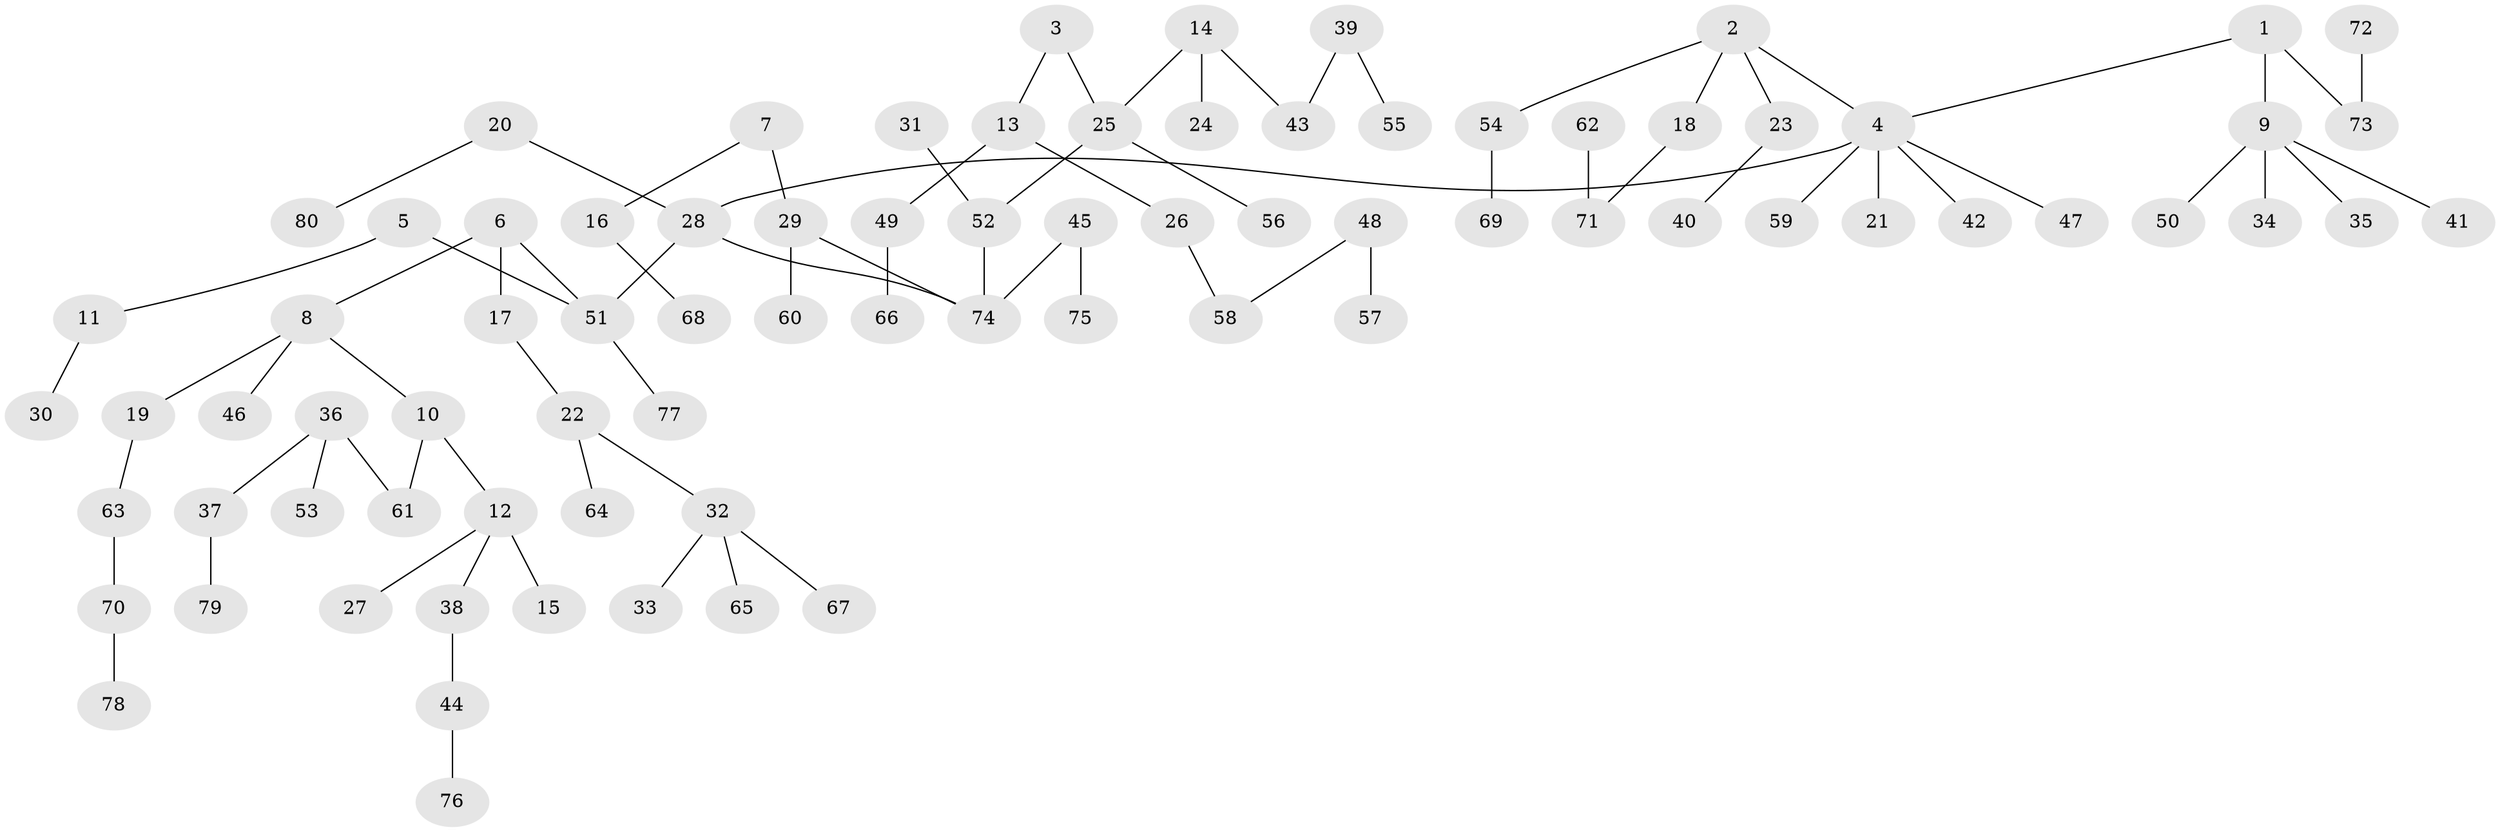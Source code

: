 // original degree distribution, {5: 0.043859649122807015, 8: 0.008771929824561403, 4: 0.06140350877192982, 3: 0.14035087719298245, 2: 0.2807017543859649, 1: 0.4649122807017544}
// Generated by graph-tools (version 1.1) at 2025/37/03/04/25 23:37:26]
// undirected, 80 vertices, 79 edges
graph export_dot {
  node [color=gray90,style=filled];
  1;
  2;
  3;
  4;
  5;
  6;
  7;
  8;
  9;
  10;
  11;
  12;
  13;
  14;
  15;
  16;
  17;
  18;
  19;
  20;
  21;
  22;
  23;
  24;
  25;
  26;
  27;
  28;
  29;
  30;
  31;
  32;
  33;
  34;
  35;
  36;
  37;
  38;
  39;
  40;
  41;
  42;
  43;
  44;
  45;
  46;
  47;
  48;
  49;
  50;
  51;
  52;
  53;
  54;
  55;
  56;
  57;
  58;
  59;
  60;
  61;
  62;
  63;
  64;
  65;
  66;
  67;
  68;
  69;
  70;
  71;
  72;
  73;
  74;
  75;
  76;
  77;
  78;
  79;
  80;
  1 -- 4 [weight=1.0];
  1 -- 9 [weight=1.0];
  1 -- 73 [weight=1.0];
  2 -- 4 [weight=1.0];
  2 -- 18 [weight=1.0];
  2 -- 23 [weight=1.0];
  2 -- 54 [weight=1.0];
  3 -- 13 [weight=1.0];
  3 -- 25 [weight=1.0];
  4 -- 21 [weight=1.0];
  4 -- 28 [weight=1.0];
  4 -- 42 [weight=1.0];
  4 -- 47 [weight=1.0];
  4 -- 59 [weight=1.0];
  5 -- 11 [weight=1.0];
  5 -- 51 [weight=1.0];
  6 -- 8 [weight=1.0];
  6 -- 17 [weight=1.0];
  6 -- 51 [weight=1.0];
  7 -- 16 [weight=1.0];
  7 -- 29 [weight=1.0];
  8 -- 10 [weight=1.0];
  8 -- 19 [weight=1.0];
  8 -- 46 [weight=1.0];
  9 -- 34 [weight=1.0];
  9 -- 35 [weight=1.0];
  9 -- 41 [weight=1.0];
  9 -- 50 [weight=1.0];
  10 -- 12 [weight=1.0];
  10 -- 61 [weight=1.0];
  11 -- 30 [weight=1.0];
  12 -- 15 [weight=1.0];
  12 -- 27 [weight=1.0];
  12 -- 38 [weight=1.0];
  13 -- 26 [weight=1.0];
  13 -- 49 [weight=1.0];
  14 -- 24 [weight=1.0];
  14 -- 25 [weight=1.0];
  14 -- 43 [weight=1.0];
  16 -- 68 [weight=1.0];
  17 -- 22 [weight=1.0];
  18 -- 71 [weight=1.0];
  19 -- 63 [weight=1.0];
  20 -- 28 [weight=1.0];
  20 -- 80 [weight=1.0];
  22 -- 32 [weight=1.0];
  22 -- 64 [weight=1.0];
  23 -- 40 [weight=1.0];
  25 -- 52 [weight=1.0];
  25 -- 56 [weight=1.0];
  26 -- 58 [weight=1.0];
  28 -- 51 [weight=1.0];
  28 -- 74 [weight=1.0];
  29 -- 60 [weight=1.0];
  29 -- 74 [weight=1.0];
  31 -- 52 [weight=1.0];
  32 -- 33 [weight=1.0];
  32 -- 65 [weight=1.0];
  32 -- 67 [weight=1.0];
  36 -- 37 [weight=1.0];
  36 -- 53 [weight=1.0];
  36 -- 61 [weight=1.0];
  37 -- 79 [weight=1.0];
  38 -- 44 [weight=1.0];
  39 -- 43 [weight=1.0];
  39 -- 55 [weight=1.0];
  44 -- 76 [weight=1.0];
  45 -- 74 [weight=1.0];
  45 -- 75 [weight=1.0];
  48 -- 57 [weight=1.0];
  48 -- 58 [weight=1.0];
  49 -- 66 [weight=1.0];
  51 -- 77 [weight=1.0];
  52 -- 74 [weight=1.0];
  54 -- 69 [weight=1.0];
  62 -- 71 [weight=1.0];
  63 -- 70 [weight=1.0];
  70 -- 78 [weight=1.0];
  72 -- 73 [weight=1.0];
}
